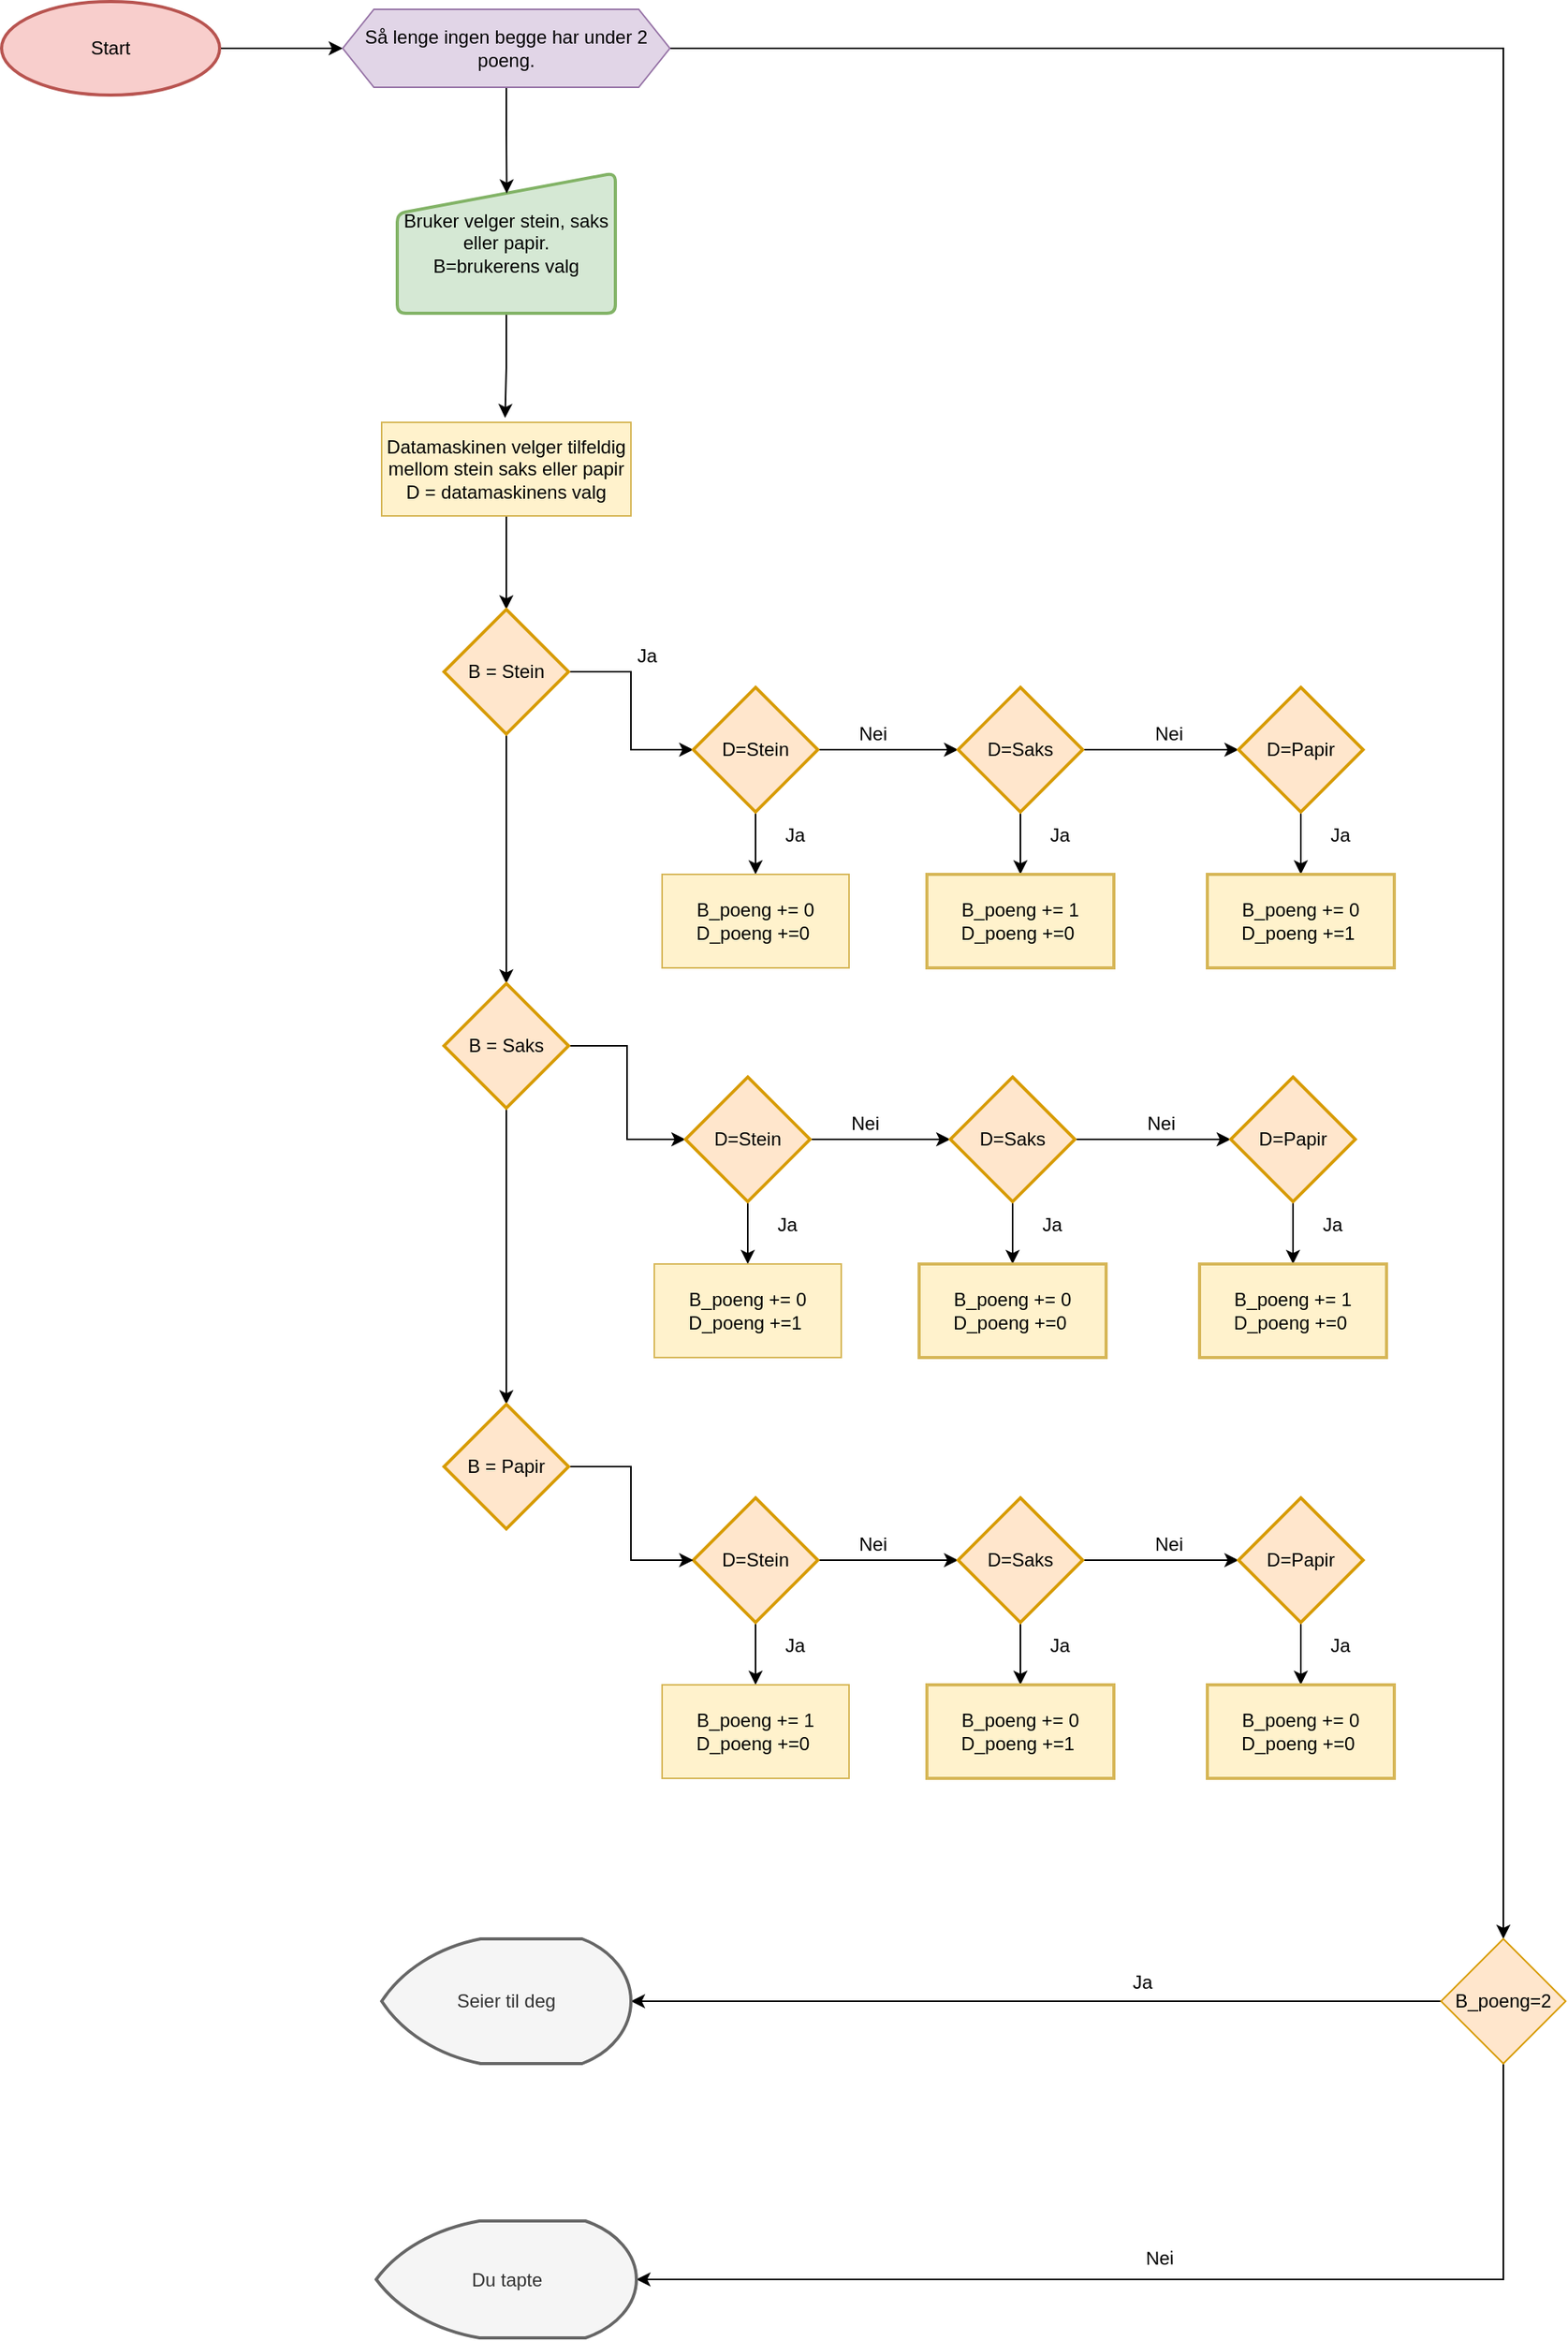 <mxfile version="14.1.8" type="github">
  <diagram id="B1ReewHM8f12XZwFl8kq" name="Page-1">
    <mxGraphModel dx="2570" dy="1706" grid="0" gridSize="10" guides="1" tooltips="1" connect="1" arrows="1" fold="1" page="1" pageScale="1" pageWidth="1169" pageHeight="1654" math="0" shadow="0">
      <root>
        <mxCell id="0" />
        <mxCell id="1" parent="0" />
        <mxCell id="hiWG3h5WIahm0a-bOlQE-6" style="edgeStyle=orthogonalEdgeStyle;rounded=0;orthogonalLoop=1;jettySize=auto;html=1;exitX=1;exitY=0.5;exitDx=0;exitDy=0;exitPerimeter=0;entryX=0;entryY=0.5;entryDx=0;entryDy=0;" edge="1" parent="1" source="hiWG3h5WIahm0a-bOlQE-1" target="hiWG3h5WIahm0a-bOlQE-4">
          <mxGeometry relative="1" as="geometry" />
        </mxCell>
        <mxCell id="hiWG3h5WIahm0a-bOlQE-1" value="Start" style="strokeWidth=2;html=1;shape=mxgraph.flowchart.start_1;whiteSpace=wrap;fillColor=#f8cecc;strokeColor=#b85450;" vertex="1" parent="1">
          <mxGeometry x="60" y="40" width="140" height="60" as="geometry" />
        </mxCell>
        <mxCell id="hiWG3h5WIahm0a-bOlQE-10" style="edgeStyle=orthogonalEdgeStyle;rounded=0;orthogonalLoop=1;jettySize=auto;html=1;exitX=0.5;exitY=1;exitDx=0;exitDy=0;entryX=0.495;entryY=-0.047;entryDx=0;entryDy=0;entryPerimeter=0;" edge="1" parent="1" source="hiWG3h5WIahm0a-bOlQE-2" target="hiWG3h5WIahm0a-bOlQE-8">
          <mxGeometry relative="1" as="geometry" />
        </mxCell>
        <mxCell id="hiWG3h5WIahm0a-bOlQE-2" value="Bruker velger stein, saks eller papir.&lt;br&gt;B=brukerens valg" style="html=1;strokeWidth=2;shape=manualInput;whiteSpace=wrap;rounded=1;size=26;arcSize=11;fillColor=#d5e8d4;strokeColor=#82b366;" vertex="1" parent="1">
          <mxGeometry x="314" y="150" width="140" height="90" as="geometry" />
        </mxCell>
        <mxCell id="hiWG3h5WIahm0a-bOlQE-7" style="edgeStyle=orthogonalEdgeStyle;rounded=0;orthogonalLoop=1;jettySize=auto;html=1;entryX=0.502;entryY=0.146;entryDx=0;entryDy=0;entryPerimeter=0;" edge="1" parent="1" source="hiWG3h5WIahm0a-bOlQE-4" target="hiWG3h5WIahm0a-bOlQE-2">
          <mxGeometry relative="1" as="geometry" />
        </mxCell>
        <mxCell id="hiWG3h5WIahm0a-bOlQE-80" value="" style="edgeStyle=orthogonalEdgeStyle;rounded=0;orthogonalLoop=1;jettySize=auto;html=1;entryX=0.5;entryY=0;entryDx=0;entryDy=0;" edge="1" parent="1" source="hiWG3h5WIahm0a-bOlQE-4" target="hiWG3h5WIahm0a-bOlQE-85">
          <mxGeometry relative="1" as="geometry">
            <mxPoint x="1023.059" y="1300" as="targetPoint" />
          </mxGeometry>
        </mxCell>
        <mxCell id="hiWG3h5WIahm0a-bOlQE-4" value="Så lenge ingen begge har under 2 poeng." style="shape=hexagon;perimeter=hexagonPerimeter2;whiteSpace=wrap;html=1;fixedSize=1;fillColor=#e1d5e7;strokeColor=#9673a6;" vertex="1" parent="1">
          <mxGeometry x="279" y="45" width="210" height="50" as="geometry" />
        </mxCell>
        <mxCell id="hiWG3h5WIahm0a-bOlQE-29" style="edgeStyle=orthogonalEdgeStyle;rounded=0;orthogonalLoop=1;jettySize=auto;html=1;entryX=0.5;entryY=0;entryDx=0;entryDy=0;entryPerimeter=0;" edge="1" parent="1" source="hiWG3h5WIahm0a-bOlQE-8" target="hiWG3h5WIahm0a-bOlQE-13">
          <mxGeometry relative="1" as="geometry" />
        </mxCell>
        <mxCell id="hiWG3h5WIahm0a-bOlQE-8" value="Datamaskinen velger tilfeldig mellom stein saks eller papir&lt;br&gt;D = datamaskinens valg" style="rounded=0;whiteSpace=wrap;html=1;fillColor=#fff2cc;strokeColor=#d6b656;" vertex="1" parent="1">
          <mxGeometry x="304" y="310" width="160" height="60" as="geometry" />
        </mxCell>
        <mxCell id="hiWG3h5WIahm0a-bOlQE-19" value="" style="edgeStyle=orthogonalEdgeStyle;rounded=0;orthogonalLoop=1;jettySize=auto;html=1;" edge="1" parent="1" source="hiWG3h5WIahm0a-bOlQE-13" target="hiWG3h5WIahm0a-bOlQE-18">
          <mxGeometry relative="1" as="geometry" />
        </mxCell>
        <mxCell id="hiWG3h5WIahm0a-bOlQE-36" value="" style="edgeStyle=orthogonalEdgeStyle;rounded=0;orthogonalLoop=1;jettySize=auto;html=1;" edge="1" parent="1" source="hiWG3h5WIahm0a-bOlQE-13" target="hiWG3h5WIahm0a-bOlQE-35">
          <mxGeometry relative="1" as="geometry" />
        </mxCell>
        <mxCell id="hiWG3h5WIahm0a-bOlQE-13" value="B = Stein" style="strokeWidth=2;html=1;shape=mxgraph.flowchart.decision;whiteSpace=wrap;fillColor=#ffe6cc;strokeColor=#d79b00;" vertex="1" parent="1">
          <mxGeometry x="344" y="430" width="80" height="80" as="geometry" />
        </mxCell>
        <mxCell id="hiWG3h5WIahm0a-bOlQE-21" value="" style="edgeStyle=orthogonalEdgeStyle;rounded=0;orthogonalLoop=1;jettySize=auto;html=1;" edge="1" parent="1" source="hiWG3h5WIahm0a-bOlQE-18" target="hiWG3h5WIahm0a-bOlQE-20">
          <mxGeometry relative="1" as="geometry" />
        </mxCell>
        <mxCell id="hiWG3h5WIahm0a-bOlQE-37" style="edgeStyle=orthogonalEdgeStyle;rounded=0;orthogonalLoop=1;jettySize=auto;html=1;exitX=0.5;exitY=1;exitDx=0;exitDy=0;entryX=0.5;entryY=0;entryDx=0;entryDy=0;" edge="1" parent="1" source="hiWG3h5WIahm0a-bOlQE-18" target="hiWG3h5WIahm0a-bOlQE-23">
          <mxGeometry relative="1" as="geometry" />
        </mxCell>
        <mxCell id="hiWG3h5WIahm0a-bOlQE-18" value="D=Stein" style="rhombus;whiteSpace=wrap;html=1;strokeWidth=2;fillColor=#ffe6cc;strokeColor=#d79b00;" vertex="1" parent="1">
          <mxGeometry x="504" y="480" width="80" height="80" as="geometry" />
        </mxCell>
        <mxCell id="hiWG3h5WIahm0a-bOlQE-28" value="" style="edgeStyle=orthogonalEdgeStyle;rounded=0;orthogonalLoop=1;jettySize=auto;html=1;" edge="1" parent="1" source="hiWG3h5WIahm0a-bOlQE-20" target="hiWG3h5WIahm0a-bOlQE-27">
          <mxGeometry relative="1" as="geometry" />
        </mxCell>
        <mxCell id="hiWG3h5WIahm0a-bOlQE-32" value="" style="edgeStyle=orthogonalEdgeStyle;rounded=0;orthogonalLoop=1;jettySize=auto;html=1;" edge="1" parent="1" source="hiWG3h5WIahm0a-bOlQE-20" target="hiWG3h5WIahm0a-bOlQE-31">
          <mxGeometry relative="1" as="geometry" />
        </mxCell>
        <mxCell id="hiWG3h5WIahm0a-bOlQE-20" value="D=Saks" style="rhombus;whiteSpace=wrap;html=1;strokeWidth=2;fillColor=#ffe6cc;strokeColor=#d79b00;" vertex="1" parent="1">
          <mxGeometry x="674" y="480" width="80" height="80" as="geometry" />
        </mxCell>
        <mxCell id="hiWG3h5WIahm0a-bOlQE-22" value="Ja" style="text;html=1;align=center;verticalAlign=middle;resizable=0;points=[];autosize=1;" vertex="1" parent="1">
          <mxGeometry x="459" y="450" width="30" height="20" as="geometry" />
        </mxCell>
        <mxCell id="hiWG3h5WIahm0a-bOlQE-23" value="B_poeng += 0&lt;br&gt;D_poeng +=0&amp;nbsp;" style="rounded=0;whiteSpace=wrap;html=1;fillColor=#fff2cc;strokeColor=#d6b656;" vertex="1" parent="1">
          <mxGeometry x="484" y="600" width="120" height="60" as="geometry" />
        </mxCell>
        <mxCell id="hiWG3h5WIahm0a-bOlQE-25" value="Ja" style="text;html=1;align=center;verticalAlign=middle;resizable=0;points=[];autosize=1;" vertex="1" parent="1">
          <mxGeometry x="554" y="565" width="30" height="20" as="geometry" />
        </mxCell>
        <mxCell id="hiWG3h5WIahm0a-bOlQE-26" value="Nei" style="text;html=1;align=center;verticalAlign=middle;resizable=0;points=[];autosize=1;" vertex="1" parent="1">
          <mxGeometry x="604" y="500" width="30" height="20" as="geometry" />
        </mxCell>
        <mxCell id="hiWG3h5WIahm0a-bOlQE-27" value="&lt;span&gt;B_poeng += 1&lt;/span&gt;&lt;br&gt;&lt;span&gt;D_poeng +=0&amp;nbsp;&lt;/span&gt;" style="whiteSpace=wrap;html=1;strokeWidth=2;fillColor=#fff2cc;strokeColor=#d6b656;" vertex="1" parent="1">
          <mxGeometry x="654" y="600" width="120" height="60" as="geometry" />
        </mxCell>
        <mxCell id="hiWG3h5WIahm0a-bOlQE-34" value="" style="edgeStyle=orthogonalEdgeStyle;rounded=0;orthogonalLoop=1;jettySize=auto;html=1;" edge="1" parent="1" source="hiWG3h5WIahm0a-bOlQE-31" target="hiWG3h5WIahm0a-bOlQE-33">
          <mxGeometry relative="1" as="geometry" />
        </mxCell>
        <mxCell id="hiWG3h5WIahm0a-bOlQE-31" value="D=Papir" style="rhombus;whiteSpace=wrap;html=1;strokeColor=#d79b00;strokeWidth=2;fillColor=#ffe6cc;" vertex="1" parent="1">
          <mxGeometry x="854" y="480" width="80" height="80" as="geometry" />
        </mxCell>
        <mxCell id="hiWG3h5WIahm0a-bOlQE-33" value="&lt;span&gt;B_poeng += 0&lt;/span&gt;&lt;br&gt;&lt;span&gt;D_poeng +=1&amp;nbsp;&lt;/span&gt;" style="whiteSpace=wrap;html=1;strokeColor=#d6b656;strokeWidth=2;fillColor=#fff2cc;" vertex="1" parent="1">
          <mxGeometry x="834" y="600" width="120" height="60" as="geometry" />
        </mxCell>
        <mxCell id="hiWG3h5WIahm0a-bOlQE-57" style="edgeStyle=orthogonalEdgeStyle;rounded=0;orthogonalLoop=1;jettySize=auto;html=1;exitX=1;exitY=0.5;exitDx=0;exitDy=0;entryX=0;entryY=0.5;entryDx=0;entryDy=0;" edge="1" parent="1" source="hiWG3h5WIahm0a-bOlQE-35" target="hiWG3h5WIahm0a-bOlQE-43">
          <mxGeometry relative="1" as="geometry" />
        </mxCell>
        <mxCell id="hiWG3h5WIahm0a-bOlQE-76" value="" style="edgeStyle=orthogonalEdgeStyle;rounded=0;orthogonalLoop=1;jettySize=auto;html=1;" edge="1" parent="1" source="hiWG3h5WIahm0a-bOlQE-35" target="hiWG3h5WIahm0a-bOlQE-75">
          <mxGeometry relative="1" as="geometry" />
        </mxCell>
        <mxCell id="hiWG3h5WIahm0a-bOlQE-35" value="B = Saks" style="rhombus;whiteSpace=wrap;html=1;strokeColor=#d79b00;strokeWidth=2;fillColor=#ffe6cc;" vertex="1" parent="1">
          <mxGeometry x="344" y="670" width="80" height="80" as="geometry" />
        </mxCell>
        <mxCell id="hiWG3h5WIahm0a-bOlQE-38" value="Nei" style="text;html=1;align=center;verticalAlign=middle;resizable=0;points=[];autosize=1;" vertex="1" parent="1">
          <mxGeometry x="794" y="500" width="30" height="20" as="geometry" />
        </mxCell>
        <mxCell id="hiWG3h5WIahm0a-bOlQE-39" value="Ja" style="text;html=1;align=center;verticalAlign=middle;resizable=0;points=[];autosize=1;" vertex="1" parent="1">
          <mxGeometry x="724" y="565" width="30" height="20" as="geometry" />
        </mxCell>
        <mxCell id="hiWG3h5WIahm0a-bOlQE-40" value="Ja" style="text;html=1;align=center;verticalAlign=middle;resizable=0;points=[];autosize=1;" vertex="1" parent="1">
          <mxGeometry x="904" y="565" width="30" height="20" as="geometry" />
        </mxCell>
        <mxCell id="hiWG3h5WIahm0a-bOlQE-41" value="" style="edgeStyle=orthogonalEdgeStyle;rounded=0;orthogonalLoop=1;jettySize=auto;html=1;" edge="1" parent="1" source="hiWG3h5WIahm0a-bOlQE-43" target="hiWG3h5WIahm0a-bOlQE-46">
          <mxGeometry relative="1" as="geometry" />
        </mxCell>
        <mxCell id="hiWG3h5WIahm0a-bOlQE-42" style="edgeStyle=orthogonalEdgeStyle;rounded=0;orthogonalLoop=1;jettySize=auto;html=1;exitX=0.5;exitY=1;exitDx=0;exitDy=0;entryX=0.5;entryY=0;entryDx=0;entryDy=0;" edge="1" parent="1" source="hiWG3h5WIahm0a-bOlQE-43" target="hiWG3h5WIahm0a-bOlQE-47">
          <mxGeometry relative="1" as="geometry" />
        </mxCell>
        <mxCell id="hiWG3h5WIahm0a-bOlQE-43" value="D=Stein" style="rhombus;whiteSpace=wrap;html=1;strokeWidth=2;fillColor=#ffe6cc;strokeColor=#d79b00;" vertex="1" parent="1">
          <mxGeometry x="499" y="730" width="80" height="80" as="geometry" />
        </mxCell>
        <mxCell id="hiWG3h5WIahm0a-bOlQE-44" value="" style="edgeStyle=orthogonalEdgeStyle;rounded=0;orthogonalLoop=1;jettySize=auto;html=1;" edge="1" parent="1" source="hiWG3h5WIahm0a-bOlQE-46" target="hiWG3h5WIahm0a-bOlQE-50">
          <mxGeometry relative="1" as="geometry" />
        </mxCell>
        <mxCell id="hiWG3h5WIahm0a-bOlQE-45" value="" style="edgeStyle=orthogonalEdgeStyle;rounded=0;orthogonalLoop=1;jettySize=auto;html=1;" edge="1" parent="1" source="hiWG3h5WIahm0a-bOlQE-46" target="hiWG3h5WIahm0a-bOlQE-52">
          <mxGeometry relative="1" as="geometry" />
        </mxCell>
        <mxCell id="hiWG3h5WIahm0a-bOlQE-46" value="D=Saks" style="rhombus;whiteSpace=wrap;html=1;strokeWidth=2;fillColor=#ffe6cc;strokeColor=#d79b00;" vertex="1" parent="1">
          <mxGeometry x="669" y="730" width="80" height="80" as="geometry" />
        </mxCell>
        <mxCell id="hiWG3h5WIahm0a-bOlQE-47" value="B_poeng += 0&lt;br&gt;D_poeng +=1&amp;nbsp;" style="rounded=0;whiteSpace=wrap;html=1;fillColor=#fff2cc;strokeColor=#d6b656;" vertex="1" parent="1">
          <mxGeometry x="479" y="850" width="120" height="60" as="geometry" />
        </mxCell>
        <mxCell id="hiWG3h5WIahm0a-bOlQE-48" value="Ja" style="text;html=1;align=center;verticalAlign=middle;resizable=0;points=[];autosize=1;" vertex="1" parent="1">
          <mxGeometry x="549" y="815" width="30" height="20" as="geometry" />
        </mxCell>
        <mxCell id="hiWG3h5WIahm0a-bOlQE-49" value="Nei" style="text;html=1;align=center;verticalAlign=middle;resizable=0;points=[];autosize=1;" vertex="1" parent="1">
          <mxGeometry x="599" y="750" width="30" height="20" as="geometry" />
        </mxCell>
        <mxCell id="hiWG3h5WIahm0a-bOlQE-50" value="&lt;span&gt;B_poeng += 0&lt;/span&gt;&lt;br&gt;&lt;span&gt;D_poeng +=0&amp;nbsp;&lt;/span&gt;" style="whiteSpace=wrap;html=1;strokeWidth=2;fillColor=#fff2cc;strokeColor=#d6b656;" vertex="1" parent="1">
          <mxGeometry x="649" y="850" width="120" height="60" as="geometry" />
        </mxCell>
        <mxCell id="hiWG3h5WIahm0a-bOlQE-51" value="" style="edgeStyle=orthogonalEdgeStyle;rounded=0;orthogonalLoop=1;jettySize=auto;html=1;" edge="1" parent="1" source="hiWG3h5WIahm0a-bOlQE-52" target="hiWG3h5WIahm0a-bOlQE-53">
          <mxGeometry relative="1" as="geometry" />
        </mxCell>
        <mxCell id="hiWG3h5WIahm0a-bOlQE-52" value="D=Papir" style="rhombus;whiteSpace=wrap;html=1;strokeColor=#d79b00;strokeWidth=2;fillColor=#ffe6cc;" vertex="1" parent="1">
          <mxGeometry x="849" y="730" width="80" height="80" as="geometry" />
        </mxCell>
        <mxCell id="hiWG3h5WIahm0a-bOlQE-53" value="&lt;span&gt;B_poeng += 1&lt;/span&gt;&lt;br&gt;&lt;span&gt;D_poeng +=0&amp;nbsp;&lt;/span&gt;" style="whiteSpace=wrap;html=1;strokeColor=#d6b656;strokeWidth=2;fillColor=#fff2cc;" vertex="1" parent="1">
          <mxGeometry x="829" y="850" width="120" height="60" as="geometry" />
        </mxCell>
        <mxCell id="hiWG3h5WIahm0a-bOlQE-54" value="Nei" style="text;html=1;align=center;verticalAlign=middle;resizable=0;points=[];autosize=1;" vertex="1" parent="1">
          <mxGeometry x="789" y="750" width="30" height="20" as="geometry" />
        </mxCell>
        <mxCell id="hiWG3h5WIahm0a-bOlQE-55" value="Ja" style="text;html=1;align=center;verticalAlign=middle;resizable=0;points=[];autosize=1;" vertex="1" parent="1">
          <mxGeometry x="719" y="815" width="30" height="20" as="geometry" />
        </mxCell>
        <mxCell id="hiWG3h5WIahm0a-bOlQE-56" value="Ja" style="text;html=1;align=center;verticalAlign=middle;resizable=0;points=[];autosize=1;" vertex="1" parent="1">
          <mxGeometry x="899" y="815" width="30" height="20" as="geometry" />
        </mxCell>
        <mxCell id="hiWG3h5WIahm0a-bOlQE-59" value="" style="edgeStyle=orthogonalEdgeStyle;rounded=0;orthogonalLoop=1;jettySize=auto;html=1;" edge="1" parent="1" source="hiWG3h5WIahm0a-bOlQE-61" target="hiWG3h5WIahm0a-bOlQE-64">
          <mxGeometry relative="1" as="geometry" />
        </mxCell>
        <mxCell id="hiWG3h5WIahm0a-bOlQE-60" style="edgeStyle=orthogonalEdgeStyle;rounded=0;orthogonalLoop=1;jettySize=auto;html=1;exitX=0.5;exitY=1;exitDx=0;exitDy=0;entryX=0.5;entryY=0;entryDx=0;entryDy=0;" edge="1" parent="1" source="hiWG3h5WIahm0a-bOlQE-61" target="hiWG3h5WIahm0a-bOlQE-65">
          <mxGeometry relative="1" as="geometry" />
        </mxCell>
        <mxCell id="hiWG3h5WIahm0a-bOlQE-61" value="D=Stein" style="rhombus;whiteSpace=wrap;html=1;strokeWidth=2;fillColor=#ffe6cc;strokeColor=#d79b00;" vertex="1" parent="1">
          <mxGeometry x="504" y="1000" width="80" height="80" as="geometry" />
        </mxCell>
        <mxCell id="hiWG3h5WIahm0a-bOlQE-62" value="" style="edgeStyle=orthogonalEdgeStyle;rounded=0;orthogonalLoop=1;jettySize=auto;html=1;" edge="1" parent="1" source="hiWG3h5WIahm0a-bOlQE-64" target="hiWG3h5WIahm0a-bOlQE-68">
          <mxGeometry relative="1" as="geometry" />
        </mxCell>
        <mxCell id="hiWG3h5WIahm0a-bOlQE-63" value="" style="edgeStyle=orthogonalEdgeStyle;rounded=0;orthogonalLoop=1;jettySize=auto;html=1;" edge="1" parent="1" source="hiWG3h5WIahm0a-bOlQE-64" target="hiWG3h5WIahm0a-bOlQE-70">
          <mxGeometry relative="1" as="geometry" />
        </mxCell>
        <mxCell id="hiWG3h5WIahm0a-bOlQE-64" value="D=Saks" style="rhombus;whiteSpace=wrap;html=1;strokeWidth=2;fillColor=#ffe6cc;strokeColor=#d79b00;" vertex="1" parent="1">
          <mxGeometry x="674" y="1000" width="80" height="80" as="geometry" />
        </mxCell>
        <mxCell id="hiWG3h5WIahm0a-bOlQE-65" value="B_poeng += 1&lt;br&gt;D_poeng +=0&amp;nbsp;" style="rounded=0;whiteSpace=wrap;html=1;fillColor=#fff2cc;strokeColor=#d6b656;" vertex="1" parent="1">
          <mxGeometry x="484" y="1120" width="120" height="60" as="geometry" />
        </mxCell>
        <mxCell id="hiWG3h5WIahm0a-bOlQE-66" value="Ja" style="text;html=1;align=center;verticalAlign=middle;resizable=0;points=[];autosize=1;" vertex="1" parent="1">
          <mxGeometry x="554" y="1085" width="30" height="20" as="geometry" />
        </mxCell>
        <mxCell id="hiWG3h5WIahm0a-bOlQE-67" value="Nei" style="text;html=1;align=center;verticalAlign=middle;resizable=0;points=[];autosize=1;" vertex="1" parent="1">
          <mxGeometry x="604" y="1020" width="30" height="20" as="geometry" />
        </mxCell>
        <mxCell id="hiWG3h5WIahm0a-bOlQE-68" value="&lt;span&gt;B_poeng += 0&lt;/span&gt;&lt;br&gt;&lt;span&gt;D_poeng +=1&amp;nbsp;&lt;/span&gt;" style="whiteSpace=wrap;html=1;strokeWidth=2;fillColor=#fff2cc;strokeColor=#d6b656;" vertex="1" parent="1">
          <mxGeometry x="654" y="1120" width="120" height="60" as="geometry" />
        </mxCell>
        <mxCell id="hiWG3h5WIahm0a-bOlQE-69" value="" style="edgeStyle=orthogonalEdgeStyle;rounded=0;orthogonalLoop=1;jettySize=auto;html=1;" edge="1" parent="1" source="hiWG3h5WIahm0a-bOlQE-70" target="hiWG3h5WIahm0a-bOlQE-71">
          <mxGeometry relative="1" as="geometry" />
        </mxCell>
        <mxCell id="hiWG3h5WIahm0a-bOlQE-70" value="D=Papir" style="rhombus;whiteSpace=wrap;html=1;strokeColor=#d79b00;strokeWidth=2;fillColor=#ffe6cc;" vertex="1" parent="1">
          <mxGeometry x="854" y="1000" width="80" height="80" as="geometry" />
        </mxCell>
        <mxCell id="hiWG3h5WIahm0a-bOlQE-71" value="&lt;span&gt;B_poeng += 0&lt;/span&gt;&lt;br&gt;&lt;span&gt;D_poeng +=0&amp;nbsp;&lt;/span&gt;" style="whiteSpace=wrap;html=1;strokeColor=#d6b656;strokeWidth=2;fillColor=#fff2cc;" vertex="1" parent="1">
          <mxGeometry x="834" y="1120" width="120" height="60" as="geometry" />
        </mxCell>
        <mxCell id="hiWG3h5WIahm0a-bOlQE-72" value="Nei" style="text;html=1;align=center;verticalAlign=middle;resizable=0;points=[];autosize=1;" vertex="1" parent="1">
          <mxGeometry x="794" y="1020" width="30" height="20" as="geometry" />
        </mxCell>
        <mxCell id="hiWG3h5WIahm0a-bOlQE-73" value="Ja" style="text;html=1;align=center;verticalAlign=middle;resizable=0;points=[];autosize=1;" vertex="1" parent="1">
          <mxGeometry x="724" y="1085" width="30" height="20" as="geometry" />
        </mxCell>
        <mxCell id="hiWG3h5WIahm0a-bOlQE-74" value="Ja" style="text;html=1;align=center;verticalAlign=middle;resizable=0;points=[];autosize=1;" vertex="1" parent="1">
          <mxGeometry x="904" y="1085" width="30" height="20" as="geometry" />
        </mxCell>
        <mxCell id="hiWG3h5WIahm0a-bOlQE-78" style="edgeStyle=orthogonalEdgeStyle;rounded=0;orthogonalLoop=1;jettySize=auto;html=1;exitX=1;exitY=0.5;exitDx=0;exitDy=0;entryX=0;entryY=0.5;entryDx=0;entryDy=0;" edge="1" parent="1" source="hiWG3h5WIahm0a-bOlQE-75" target="hiWG3h5WIahm0a-bOlQE-61">
          <mxGeometry relative="1" as="geometry" />
        </mxCell>
        <mxCell id="hiWG3h5WIahm0a-bOlQE-75" value="B = Papir" style="rhombus;whiteSpace=wrap;html=1;strokeColor=#d79b00;strokeWidth=2;fillColor=#ffe6cc;" vertex="1" parent="1">
          <mxGeometry x="344" y="940" width="80" height="80" as="geometry" />
        </mxCell>
        <mxCell id="hiWG3h5WIahm0a-bOlQE-84" style="edgeStyle=orthogonalEdgeStyle;rounded=0;orthogonalLoop=1;jettySize=auto;html=1;entryX=1;entryY=0.5;entryDx=0;entryDy=0;entryPerimeter=0;exitX=0;exitY=0.5;exitDx=0;exitDy=0;" edge="1" parent="1" source="hiWG3h5WIahm0a-bOlQE-85" target="hiWG3h5WIahm0a-bOlQE-83">
          <mxGeometry relative="1" as="geometry">
            <mxPoint x="963" y="1330" as="sourcePoint" />
            <mxPoint x="464.0" y="1330" as="targetPoint" />
          </mxGeometry>
        </mxCell>
        <mxCell id="hiWG3h5WIahm0a-bOlQE-83" value="Seier til deg" style="strokeWidth=2;html=1;shape=mxgraph.flowchart.display;whiteSpace=wrap;fillColor=#f5f5f5;strokeColor=#666666;fontColor=#333333;" vertex="1" parent="1">
          <mxGeometry x="304" y="1283" width="160" height="80" as="geometry" />
        </mxCell>
        <mxCell id="hiWG3h5WIahm0a-bOlQE-87" style="edgeStyle=orthogonalEdgeStyle;rounded=0;orthogonalLoop=1;jettySize=auto;html=1;exitX=0.5;exitY=1;exitDx=0;exitDy=0;entryX=1;entryY=0.5;entryDx=0;entryDy=0;entryPerimeter=0;" edge="1" parent="1" source="hiWG3h5WIahm0a-bOlQE-85" target="hiWG3h5WIahm0a-bOlQE-86">
          <mxGeometry relative="1" as="geometry" />
        </mxCell>
        <mxCell id="hiWG3h5WIahm0a-bOlQE-85" value="B_poeng=2" style="rhombus;whiteSpace=wrap;html=1;fillColor=#ffe6cc;strokeColor=#d79b00;" vertex="1" parent="1">
          <mxGeometry x="984" y="1283" width="80" height="80" as="geometry" />
        </mxCell>
        <mxCell id="hiWG3h5WIahm0a-bOlQE-86" value="Du tapte" style="strokeWidth=2;html=1;shape=mxgraph.flowchart.display;whiteSpace=wrap;fillColor=#f5f5f5;strokeColor=#666666;fontColor=#333333;" vertex="1" parent="1">
          <mxGeometry x="300.5" y="1464" width="167" height="75" as="geometry" />
        </mxCell>
        <mxCell id="hiWG3h5WIahm0a-bOlQE-88" value="Ja" style="text;html=1;align=center;verticalAlign=middle;resizable=0;points=[];autosize=1;" vertex="1" parent="1">
          <mxGeometry x="780" y="1302" width="23" height="18" as="geometry" />
        </mxCell>
        <mxCell id="hiWG3h5WIahm0a-bOlQE-89" value="Nei" style="text;html=1;align=center;verticalAlign=middle;resizable=0;points=[];autosize=1;rotation=-1;" vertex="1" parent="1">
          <mxGeometry x="789" y="1479" width="28" height="18" as="geometry" />
        </mxCell>
      </root>
    </mxGraphModel>
  </diagram>
</mxfile>
